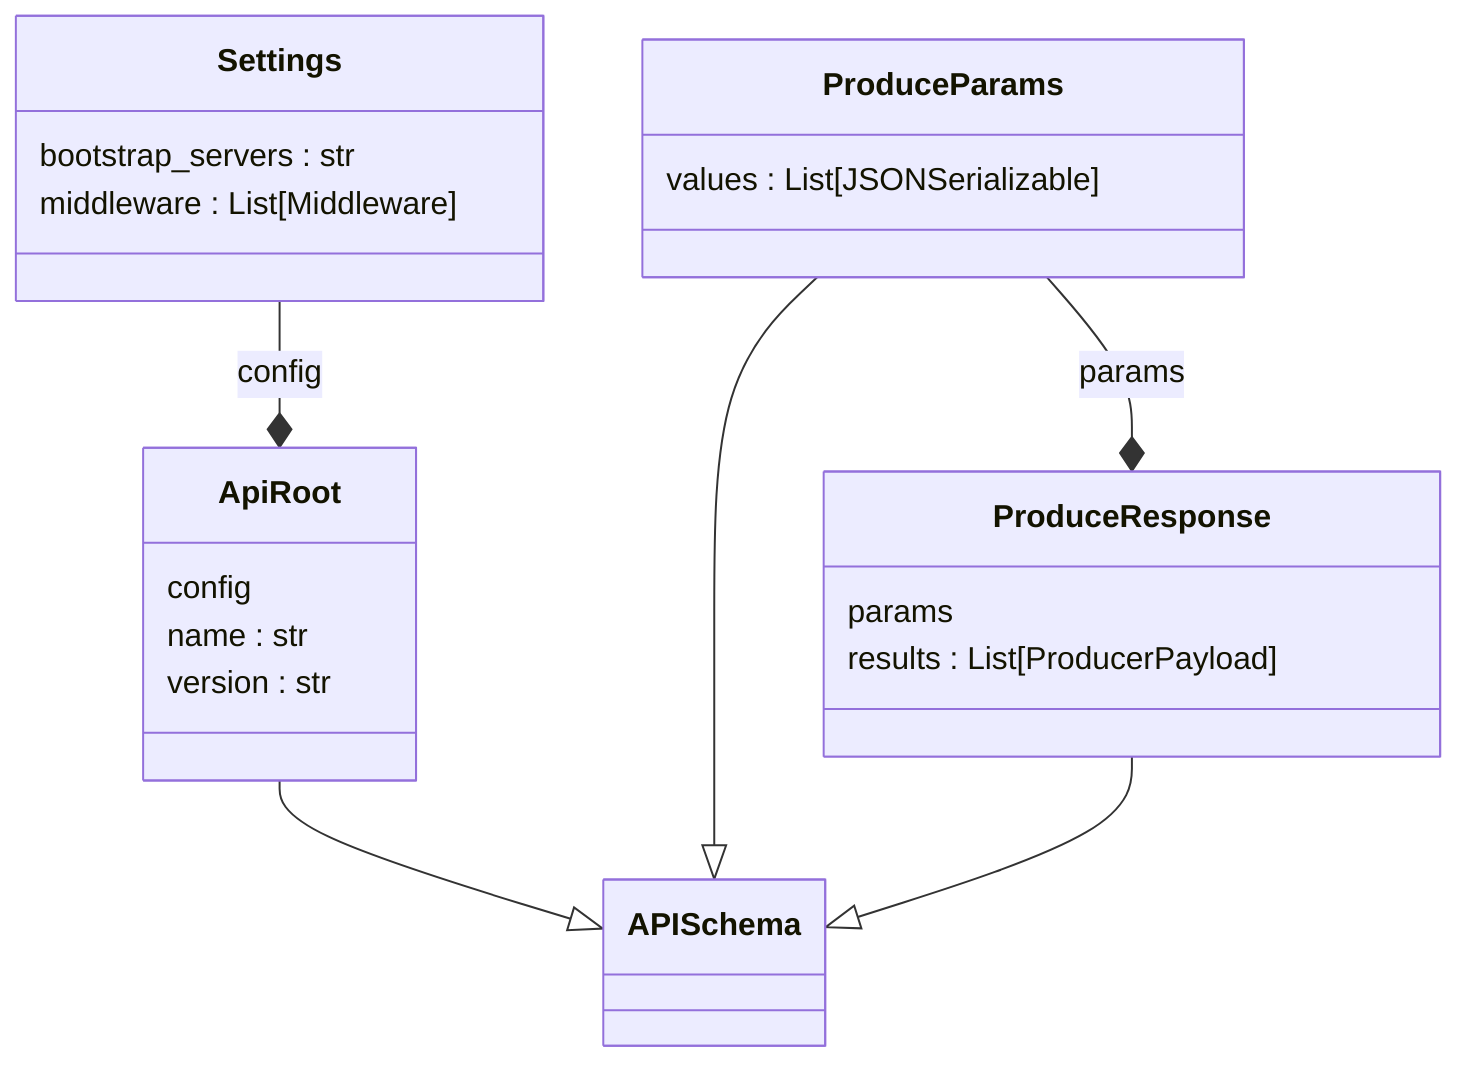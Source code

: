 classDiagram
  class APISchema {
  }
  class ApiRoot {
    config
    name : str
    version : str
  }
  class ProduceParams {
    values : List[JSONSerializable]
  }
  class ProduceResponse {
    params
    results : List[ProducerPayload]
  }
  class Settings {
    bootstrap_servers : str
    middleware : List[Middleware]
  }
  ApiRoot --|> APISchema
  ProduceParams --|> APISchema
  ProduceResponse --|> APISchema
  Settings --* ApiRoot : config
  ProduceParams --* ProduceResponse : params